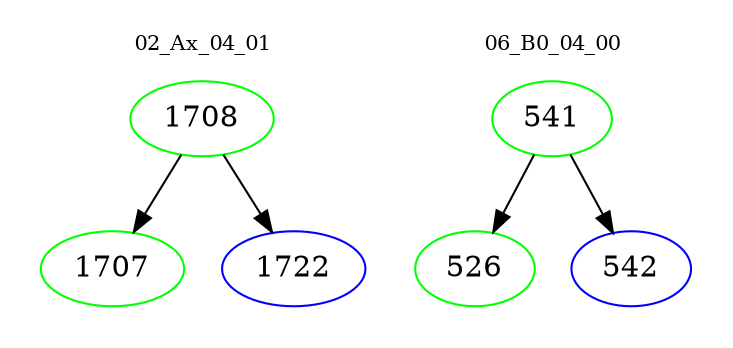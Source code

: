 digraph{
subgraph cluster_0 {
color = white
label = "02_Ax_04_01";
fontsize=10;
T0_1708 [label="1708", color="green"]
T0_1708 -> T0_1707 [color="black"]
T0_1707 [label="1707", color="green"]
T0_1708 -> T0_1722 [color="black"]
T0_1722 [label="1722", color="blue"]
}
subgraph cluster_1 {
color = white
label = "06_B0_04_00";
fontsize=10;
T1_541 [label="541", color="green"]
T1_541 -> T1_526 [color="black"]
T1_526 [label="526", color="green"]
T1_541 -> T1_542 [color="black"]
T1_542 [label="542", color="blue"]
}
}
